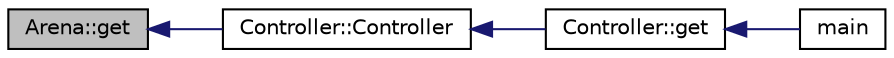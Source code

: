 digraph "Arena::get"
{
  bgcolor="transparent";
  edge [fontname="Helvetica",fontsize="10",labelfontname="Helvetica",labelfontsize="10"];
  node [fontname="Helvetica",fontsize="10",shape=record];
  rankdir="LR";
  Node152 [label="Arena::get",height=0.2,width=0.4,color="black", fillcolor="grey75", style="filled", fontcolor="black"];
  Node152 -> Node153 [dir="back",color="midnightblue",fontsize="10",style="solid",fontname="Helvetica"];
  Node153 [label="Controller::Controller",height=0.2,width=0.4,color="black",URL="$classController.html#af888a35f7a377692726d81332edf08ab",tooltip="zeiger zum Speichern der Fensterposition "];
  Node153 -> Node154 [dir="back",color="midnightblue",fontsize="10",style="solid",fontname="Helvetica"];
  Node154 [label="Controller::get",height=0.2,width=0.4,color="black",URL="$classController.html#a87d4691f2730fd6263d16622e14780c9"];
  Node154 -> Node155 [dir="back",color="midnightblue",fontsize="10",style="solid",fontname="Helvetica"];
  Node155 [label="main",height=0.2,width=0.4,color="black",URL="$main_8cpp.html#a0ddf1224851353fc92bfbff6f499fa97"];
}
